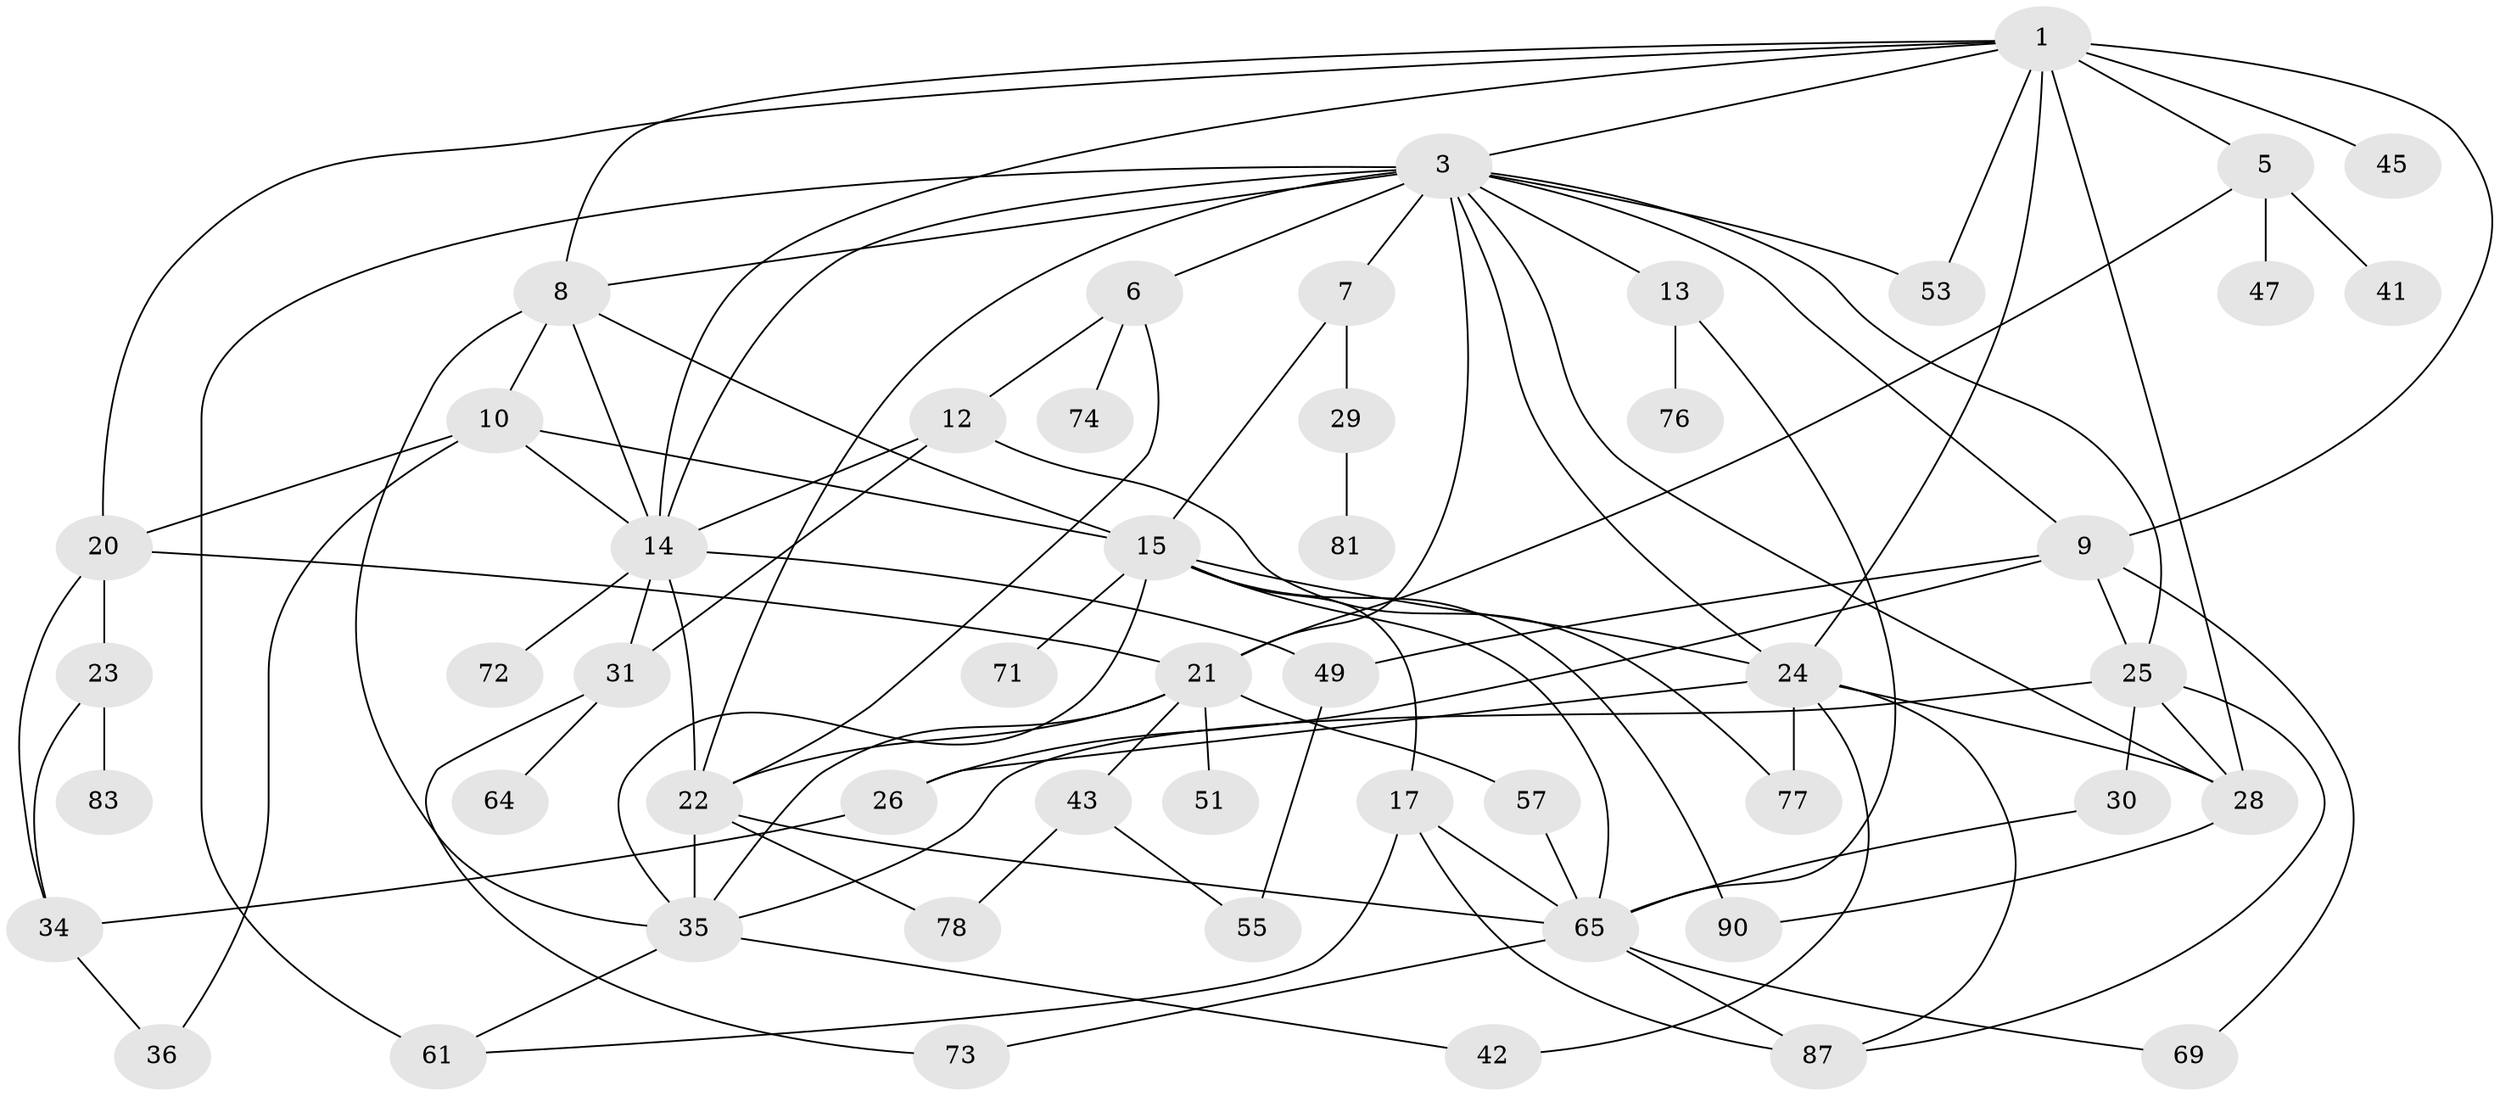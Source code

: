 // original degree distribution, {5: 0.08571428571428572, 6: 0.06666666666666667, 7: 0.02857142857142857, 8: 0.009523809523809525, 4: 0.13333333333333333, 3: 0.1619047619047619, 2: 0.3142857142857143, 1: 0.2}
// Generated by graph-tools (version 1.1) at 2025/16/03/04/25 18:16:48]
// undirected, 52 vertices, 99 edges
graph export_dot {
graph [start="1"]
  node [color=gray90,style=filled];
  1 [super="+2"];
  3 [super="+4+48"];
  5 [super="+39"];
  6;
  7;
  8 [super="+67"];
  9 [super="+85+11+99+16"];
  10 [super="+59"];
  12 [super="+32"];
  13 [super="+19"];
  14 [super="+38+18"];
  15 [super="+52+92+37"];
  17;
  20;
  21 [super="+33"];
  22 [super="+103+60"];
  23;
  24 [super="+97+40+50+70"];
  25;
  26 [super="+96"];
  28;
  29;
  30 [super="+66"];
  31 [super="+84+63"];
  34;
  35 [super="+54"];
  36;
  41 [super="+79+46"];
  42 [super="+44"];
  43;
  45;
  47;
  49 [super="+68"];
  51;
  53;
  55 [super="+58"];
  57 [super="+80"];
  61;
  64;
  65 [super="+75"];
  69;
  71 [super="+91"];
  72;
  73;
  74;
  76;
  77;
  78;
  81;
  83;
  87 [super="+89"];
  90;
  1 -- 45;
  1 -- 24;
  1 -- 3;
  1 -- 20;
  1 -- 5;
  1 -- 53;
  1 -- 28;
  1 -- 8;
  1 -- 14;
  1 -- 9;
  3 -- 7;
  3 -- 13;
  3 -- 24;
  3 -- 53;
  3 -- 6;
  3 -- 8;
  3 -- 9;
  3 -- 14;
  3 -- 22;
  3 -- 28;
  3 -- 61 [weight=2];
  3 -- 25;
  3 -- 21;
  5 -- 41;
  5 -- 21;
  5 -- 47;
  6 -- 12;
  6 -- 74;
  6 -- 22;
  7 -- 29;
  7 -- 15;
  8 -- 10;
  8 -- 35;
  8 -- 15;
  8 -- 14;
  9 -- 26;
  9 -- 49;
  9 -- 69;
  9 -- 25;
  10 -- 15;
  10 -- 20;
  10 -- 36;
  10 -- 14;
  12 -- 31;
  12 -- 14;
  12 -- 77;
  13 -- 65;
  13 -- 76;
  14 -- 31;
  14 -- 22;
  14 -- 49;
  14 -- 72;
  15 -- 17;
  15 -- 35;
  15 -- 71;
  15 -- 90;
  15 -- 65;
  15 -- 24;
  17 -- 61;
  17 -- 65;
  17 -- 87;
  20 -- 21;
  20 -- 23;
  20 -- 34;
  21 -- 35;
  21 -- 51;
  21 -- 57;
  21 -- 43;
  21 -- 22;
  22 -- 35;
  22 -- 65 [weight=2];
  22 -- 78;
  23 -- 34;
  23 -- 83;
  24 -- 26;
  24 -- 77;
  24 -- 87;
  24 -- 28;
  24 -- 42;
  25 -- 30;
  25 -- 28;
  25 -- 87;
  25 -- 35;
  26 -- 34;
  28 -- 90;
  29 -- 81;
  30 -- 65;
  31 -- 73;
  31 -- 64;
  34 -- 36;
  35 -- 42;
  35 -- 61;
  43 -- 55;
  43 -- 78;
  49 -- 55;
  57 -- 65;
  65 -- 73;
  65 -- 69;
  65 -- 87;
}
